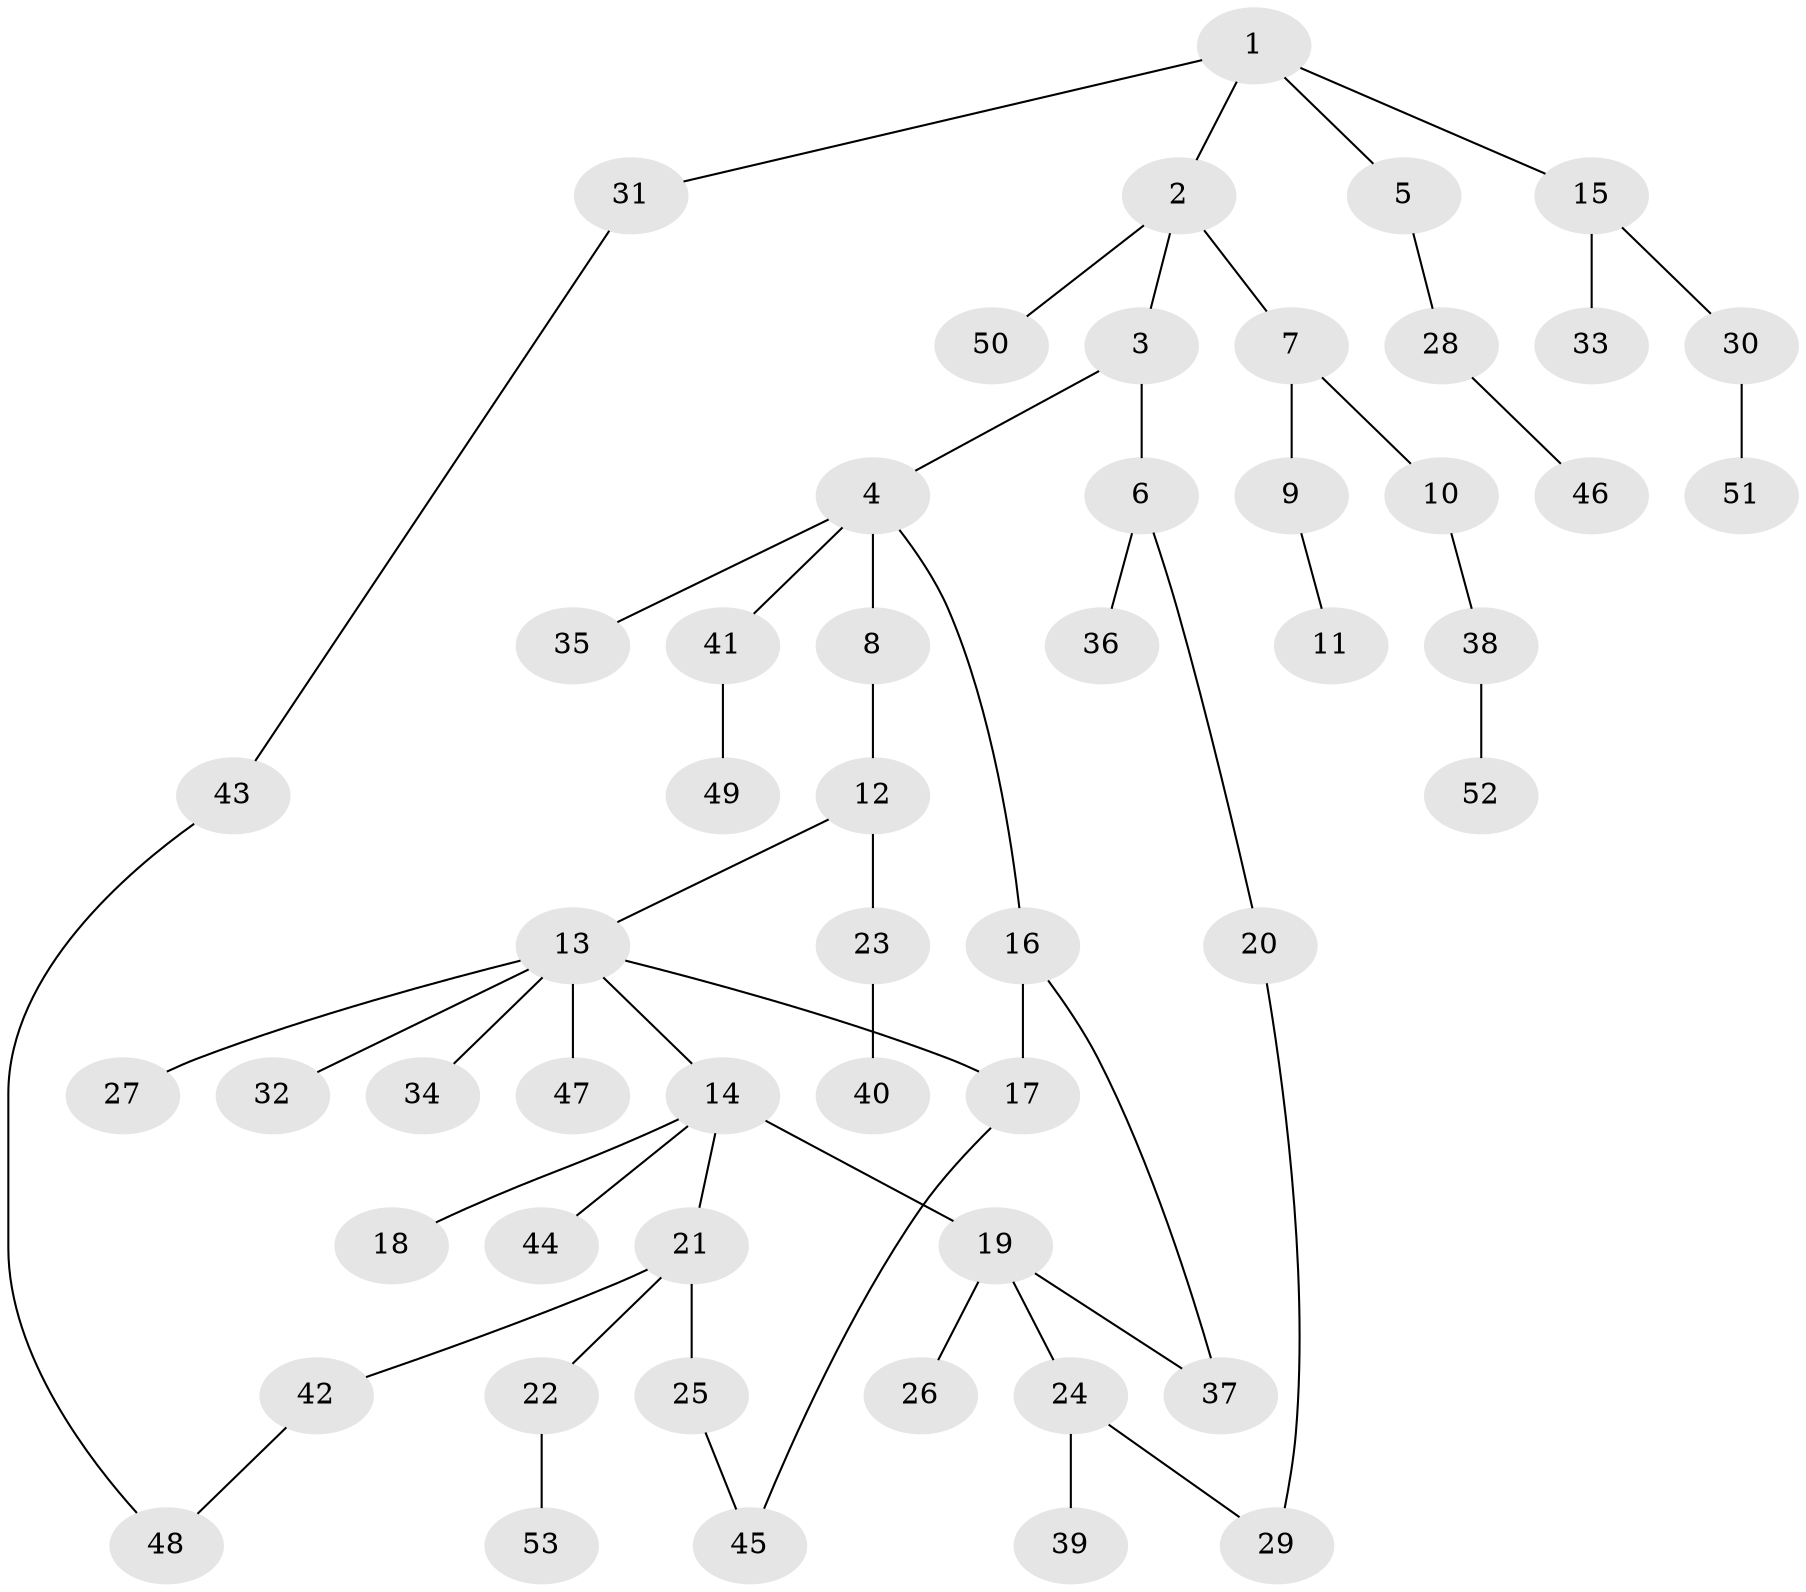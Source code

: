 // Generated by graph-tools (version 1.1) at 2025/49/03/09/25 03:49:18]
// undirected, 53 vertices, 57 edges
graph export_dot {
graph [start="1"]
  node [color=gray90,style=filled];
  1;
  2;
  3;
  4;
  5;
  6;
  7;
  8;
  9;
  10;
  11;
  12;
  13;
  14;
  15;
  16;
  17;
  18;
  19;
  20;
  21;
  22;
  23;
  24;
  25;
  26;
  27;
  28;
  29;
  30;
  31;
  32;
  33;
  34;
  35;
  36;
  37;
  38;
  39;
  40;
  41;
  42;
  43;
  44;
  45;
  46;
  47;
  48;
  49;
  50;
  51;
  52;
  53;
  1 -- 2;
  1 -- 5;
  1 -- 15;
  1 -- 31;
  2 -- 3;
  2 -- 7;
  2 -- 50;
  3 -- 4;
  3 -- 6;
  4 -- 8;
  4 -- 16;
  4 -- 35;
  4 -- 41;
  5 -- 28;
  6 -- 20;
  6 -- 36;
  7 -- 9;
  7 -- 10;
  8 -- 12;
  9 -- 11;
  10 -- 38;
  12 -- 13;
  12 -- 23;
  13 -- 14;
  13 -- 17;
  13 -- 27;
  13 -- 32;
  13 -- 34;
  13 -- 47;
  14 -- 18;
  14 -- 19;
  14 -- 21;
  14 -- 44;
  15 -- 30;
  15 -- 33;
  16 -- 37;
  16 -- 17;
  17 -- 45;
  19 -- 24;
  19 -- 26;
  19 -- 37;
  20 -- 29;
  21 -- 22;
  21 -- 25;
  21 -- 42;
  22 -- 53;
  23 -- 40;
  24 -- 39;
  24 -- 29;
  25 -- 45;
  28 -- 46;
  30 -- 51;
  31 -- 43;
  38 -- 52;
  41 -- 49;
  42 -- 48;
  43 -- 48;
}
